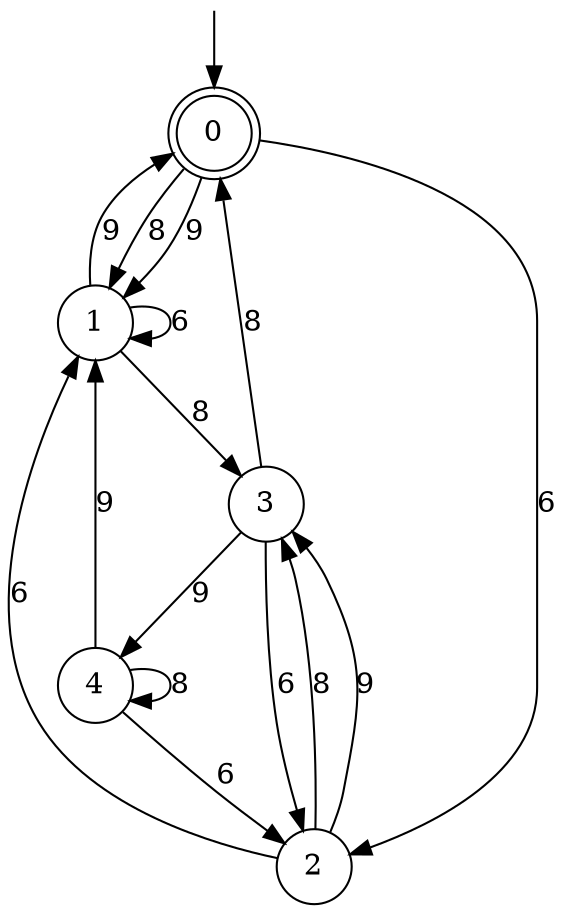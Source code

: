 digraph g {

	s0 [shape="doublecircle" label="0"];
	s1 [shape="circle" label="1"];
	s2 [shape="circle" label="2"];
	s3 [shape="circle" label="3"];
	s4 [shape="circle" label="4"];
	s0 -> s1 [label="8"];
	s0 -> s2 [label="6"];
	s0 -> s1 [label="9"];
	s1 -> s3 [label="8"];
	s1 -> s1 [label="6"];
	s1 -> s0 [label="9"];
	s2 -> s3 [label="8"];
	s2 -> s1 [label="6"];
	s2 -> s3 [label="9"];
	s3 -> s0 [label="8"];
	s3 -> s2 [label="6"];
	s3 -> s4 [label="9"];
	s4 -> s4 [label="8"];
	s4 -> s2 [label="6"];
	s4 -> s1 [label="9"];

__start0 [label="" shape="none" width="0" height="0"];
__start0 -> s0;

}
